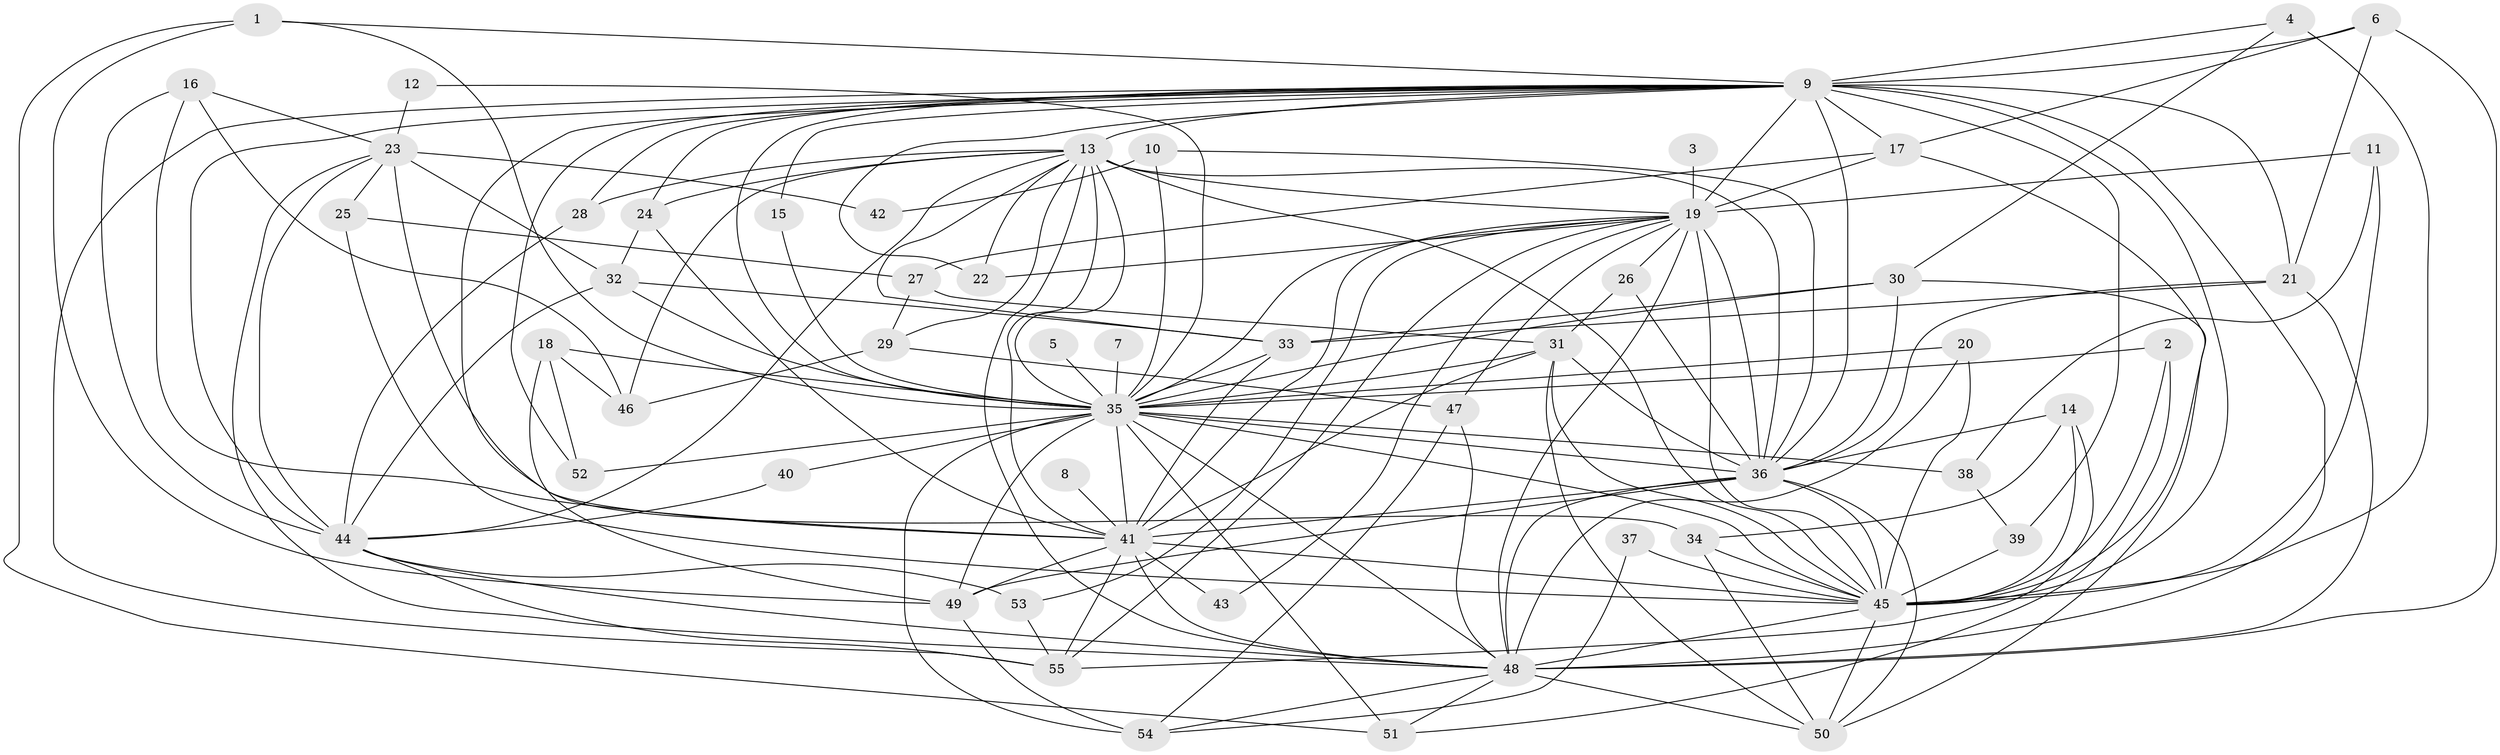 // original degree distribution, {21: 0.007246376811594203, 20: 0.007246376811594203, 11: 0.014492753623188406, 30: 0.007246376811594203, 24: 0.014492753623188406, 23: 0.007246376811594203, 15: 0.007246376811594203, 40: 0.007246376811594203, 25: 0.007246376811594203, 7: 0.007246376811594203, 6: 0.043478260869565216, 4: 0.11594202898550725, 3: 0.21739130434782608, 2: 0.5144927536231884, 5: 0.014492753623188406, 9: 0.007246376811594203}
// Generated by graph-tools (version 1.1) at 2025/36/03/04/25 23:36:18]
// undirected, 55 vertices, 159 edges
graph export_dot {
  node [color=gray90,style=filled];
  1;
  2;
  3;
  4;
  5;
  6;
  7;
  8;
  9;
  10;
  11;
  12;
  13;
  14;
  15;
  16;
  17;
  18;
  19;
  20;
  21;
  22;
  23;
  24;
  25;
  26;
  27;
  28;
  29;
  30;
  31;
  32;
  33;
  34;
  35;
  36;
  37;
  38;
  39;
  40;
  41;
  42;
  43;
  44;
  45;
  46;
  47;
  48;
  49;
  50;
  51;
  52;
  53;
  54;
  55;
  1 -- 9 [weight=1.0];
  1 -- 35 [weight=1.0];
  1 -- 49 [weight=1.0];
  1 -- 51 [weight=1.0];
  2 -- 35 [weight=1.0];
  2 -- 45 [weight=1.0];
  2 -- 51 [weight=1.0];
  3 -- 19 [weight=1.0];
  4 -- 9 [weight=1.0];
  4 -- 30 [weight=1.0];
  4 -- 45 [weight=1.0];
  5 -- 35 [weight=1.0];
  6 -- 9 [weight=1.0];
  6 -- 17 [weight=1.0];
  6 -- 21 [weight=1.0];
  6 -- 48 [weight=1.0];
  7 -- 35 [weight=1.0];
  8 -- 41 [weight=1.0];
  9 -- 13 [weight=2.0];
  9 -- 15 [weight=1.0];
  9 -- 17 [weight=2.0];
  9 -- 19 [weight=2.0];
  9 -- 21 [weight=1.0];
  9 -- 22 [weight=1.0];
  9 -- 24 [weight=2.0];
  9 -- 28 [weight=1.0];
  9 -- 35 [weight=1.0];
  9 -- 36 [weight=4.0];
  9 -- 39 [weight=1.0];
  9 -- 41 [weight=1.0];
  9 -- 44 [weight=1.0];
  9 -- 45 [weight=2.0];
  9 -- 48 [weight=3.0];
  9 -- 52 [weight=1.0];
  9 -- 55 [weight=1.0];
  10 -- 35 [weight=1.0];
  10 -- 36 [weight=1.0];
  10 -- 42 [weight=1.0];
  11 -- 19 [weight=2.0];
  11 -- 38 [weight=1.0];
  11 -- 45 [weight=1.0];
  12 -- 23 [weight=1.0];
  12 -- 35 [weight=2.0];
  13 -- 19 [weight=1.0];
  13 -- 22 [weight=1.0];
  13 -- 24 [weight=1.0];
  13 -- 28 [weight=1.0];
  13 -- 29 [weight=1.0];
  13 -- 33 [weight=1.0];
  13 -- 35 [weight=1.0];
  13 -- 36 [weight=5.0];
  13 -- 41 [weight=2.0];
  13 -- 44 [weight=2.0];
  13 -- 45 [weight=2.0];
  13 -- 46 [weight=1.0];
  13 -- 48 [weight=1.0];
  14 -- 34 [weight=1.0];
  14 -- 36 [weight=1.0];
  14 -- 45 [weight=1.0];
  14 -- 55 [weight=1.0];
  15 -- 35 [weight=1.0];
  16 -- 23 [weight=1.0];
  16 -- 41 [weight=1.0];
  16 -- 44 [weight=1.0];
  16 -- 46 [weight=1.0];
  17 -- 19 [weight=2.0];
  17 -- 27 [weight=1.0];
  17 -- 45 [weight=1.0];
  18 -- 35 [weight=3.0];
  18 -- 46 [weight=1.0];
  18 -- 49 [weight=1.0];
  18 -- 52 [weight=1.0];
  19 -- 22 [weight=2.0];
  19 -- 26 [weight=1.0];
  19 -- 35 [weight=1.0];
  19 -- 36 [weight=4.0];
  19 -- 41 [weight=1.0];
  19 -- 43 [weight=1.0];
  19 -- 45 [weight=1.0];
  19 -- 47 [weight=1.0];
  19 -- 48 [weight=1.0];
  19 -- 53 [weight=1.0];
  19 -- 55 [weight=1.0];
  20 -- 35 [weight=1.0];
  20 -- 45 [weight=1.0];
  20 -- 48 [weight=1.0];
  21 -- 33 [weight=1.0];
  21 -- 36 [weight=1.0];
  21 -- 48 [weight=1.0];
  23 -- 25 [weight=1.0];
  23 -- 32 [weight=1.0];
  23 -- 34 [weight=1.0];
  23 -- 42 [weight=2.0];
  23 -- 44 [weight=1.0];
  23 -- 48 [weight=1.0];
  24 -- 32 [weight=1.0];
  24 -- 41 [weight=1.0];
  25 -- 27 [weight=1.0];
  25 -- 45 [weight=1.0];
  26 -- 31 [weight=1.0];
  26 -- 36 [weight=3.0];
  27 -- 29 [weight=1.0];
  27 -- 31 [weight=1.0];
  28 -- 44 [weight=1.0];
  29 -- 46 [weight=1.0];
  29 -- 47 [weight=1.0];
  30 -- 33 [weight=1.0];
  30 -- 35 [weight=1.0];
  30 -- 36 [weight=1.0];
  30 -- 50 [weight=1.0];
  31 -- 35 [weight=1.0];
  31 -- 36 [weight=1.0];
  31 -- 41 [weight=1.0];
  31 -- 45 [weight=1.0];
  31 -- 50 [weight=1.0];
  32 -- 33 [weight=1.0];
  32 -- 35 [weight=1.0];
  32 -- 44 [weight=1.0];
  33 -- 35 [weight=2.0];
  33 -- 41 [weight=2.0];
  34 -- 45 [weight=1.0];
  34 -- 50 [weight=1.0];
  35 -- 36 [weight=4.0];
  35 -- 38 [weight=1.0];
  35 -- 40 [weight=2.0];
  35 -- 41 [weight=2.0];
  35 -- 45 [weight=1.0];
  35 -- 48 [weight=2.0];
  35 -- 49 [weight=1.0];
  35 -- 51 [weight=1.0];
  35 -- 52 [weight=1.0];
  35 -- 54 [weight=2.0];
  36 -- 41 [weight=4.0];
  36 -- 45 [weight=3.0];
  36 -- 48 [weight=4.0];
  36 -- 49 [weight=1.0];
  36 -- 50 [weight=1.0];
  37 -- 45 [weight=1.0];
  37 -- 54 [weight=1.0];
  38 -- 39 [weight=1.0];
  39 -- 45 [weight=3.0];
  40 -- 44 [weight=1.0];
  41 -- 43 [weight=1.0];
  41 -- 45 [weight=1.0];
  41 -- 48 [weight=1.0];
  41 -- 49 [weight=2.0];
  41 -- 55 [weight=1.0];
  44 -- 48 [weight=1.0];
  44 -- 53 [weight=1.0];
  44 -- 55 [weight=1.0];
  45 -- 48 [weight=1.0];
  45 -- 50 [weight=1.0];
  47 -- 48 [weight=1.0];
  47 -- 54 [weight=1.0];
  48 -- 50 [weight=1.0];
  48 -- 51 [weight=1.0];
  48 -- 54 [weight=1.0];
  49 -- 54 [weight=1.0];
  53 -- 55 [weight=1.0];
}
